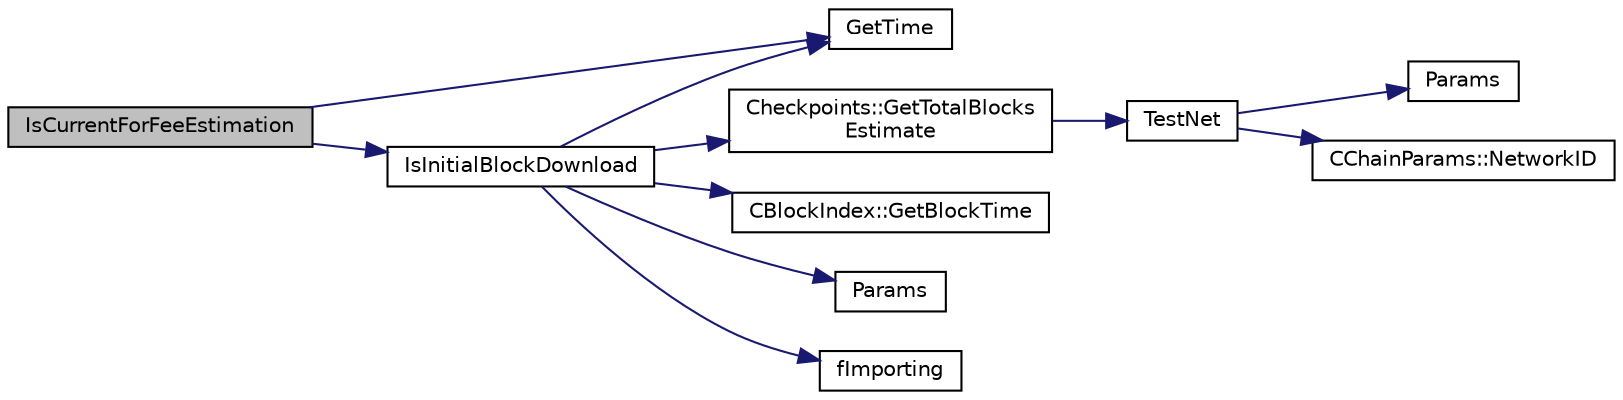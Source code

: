 digraph "IsCurrentForFeeEstimation"
{
  edge [fontname="Helvetica",fontsize="10",labelfontname="Helvetica",labelfontsize="10"];
  node [fontname="Helvetica",fontsize="10",shape=record];
  rankdir="LR";
  Node3838 [label="IsCurrentForFeeEstimation",height=0.2,width=0.4,color="black", fillcolor="grey75", style="filled", fontcolor="black"];
  Node3838 -> Node3839 [color="midnightblue",fontsize="10",style="solid",fontname="Helvetica"];
  Node3839 [label="IsInitialBlockDownload",height=0.2,width=0.4,color="black", fillcolor="white", style="filled",URL="$dd/d7d/validation_8cpp.html#a5edcd96316574fd4a7f3ae0922a5cfd6",tooltip="Check whether we are doing an initial block download (synchronizing from disk or network) ..."];
  Node3839 -> Node3840 [color="midnightblue",fontsize="10",style="solid",fontname="Helvetica"];
  Node3840 [label="Checkpoints::GetTotalBlocks\lEstimate",height=0.2,width=0.4,color="black", fillcolor="white", style="filled",URL="$d5/d46/namespace_checkpoints.html#ac4dc0a0ba00009be52fee3eef694c2c0"];
  Node3840 -> Node3841 [color="midnightblue",fontsize="10",style="solid",fontname="Helvetica"];
  Node3841 [label="TestNet",height=0.2,width=0.4,color="black", fillcolor="white", style="filled",URL="$d7/ddb/chainparams_8h.html#abc8c1af875107f5eac0f327bd3b8363d"];
  Node3841 -> Node3842 [color="midnightblue",fontsize="10",style="solid",fontname="Helvetica"];
  Node3842 [label="Params",height=0.2,width=0.4,color="black", fillcolor="white", style="filled",URL="$d7/ddb/chainparams_8h.html#ace5c5b706d71a324a417dd2db394fd4a",tooltip="Return the currently selected parameters. "];
  Node3841 -> Node3843 [color="midnightblue",fontsize="10",style="solid",fontname="Helvetica"];
  Node3843 [label="CChainParams::NetworkID",height=0.2,width=0.4,color="black", fillcolor="white", style="filled",URL="$d1/d4f/class_c_chain_params.html#a90dc493ec0c0325c98c3ac06eb99862b"];
  Node3839 -> Node3844 [color="midnightblue",fontsize="10",style="solid",fontname="Helvetica"];
  Node3844 [label="GetTime",height=0.2,width=0.4,color="black", fillcolor="white", style="filled",URL="$df/d2d/util_8cpp.html#a46fac5fba8ba905b5f9acb364f5d8c6f"];
  Node3839 -> Node3845 [color="midnightblue",fontsize="10",style="solid",fontname="Helvetica"];
  Node3845 [label="CBlockIndex::GetBlockTime",height=0.2,width=0.4,color="black", fillcolor="white", style="filled",URL="$d3/dbd/class_c_block_index.html#a9fe0d4463c07c466f66252e8eec25f5c"];
  Node3839 -> Node3846 [color="midnightblue",fontsize="10",style="solid",fontname="Helvetica"];
  Node3846 [label="Params",height=0.2,width=0.4,color="black", fillcolor="white", style="filled",URL="$df/dbf/chainparams_8cpp.html#ace5c5b706d71a324a417dd2db394fd4a",tooltip="Return the currently selected parameters. "];
  Node3839 -> Node3847 [color="midnightblue",fontsize="10",style="solid",fontname="Helvetica"];
  Node3847 [label="fImporting",height=0.2,width=0.4,color="black", fillcolor="white", style="filled",URL="$dd/d7d/validation_8cpp.html#a30436c6f8e34f6f70217dafd009f1815"];
  Node3838 -> Node3844 [color="midnightblue",fontsize="10",style="solid",fontname="Helvetica"];
}
